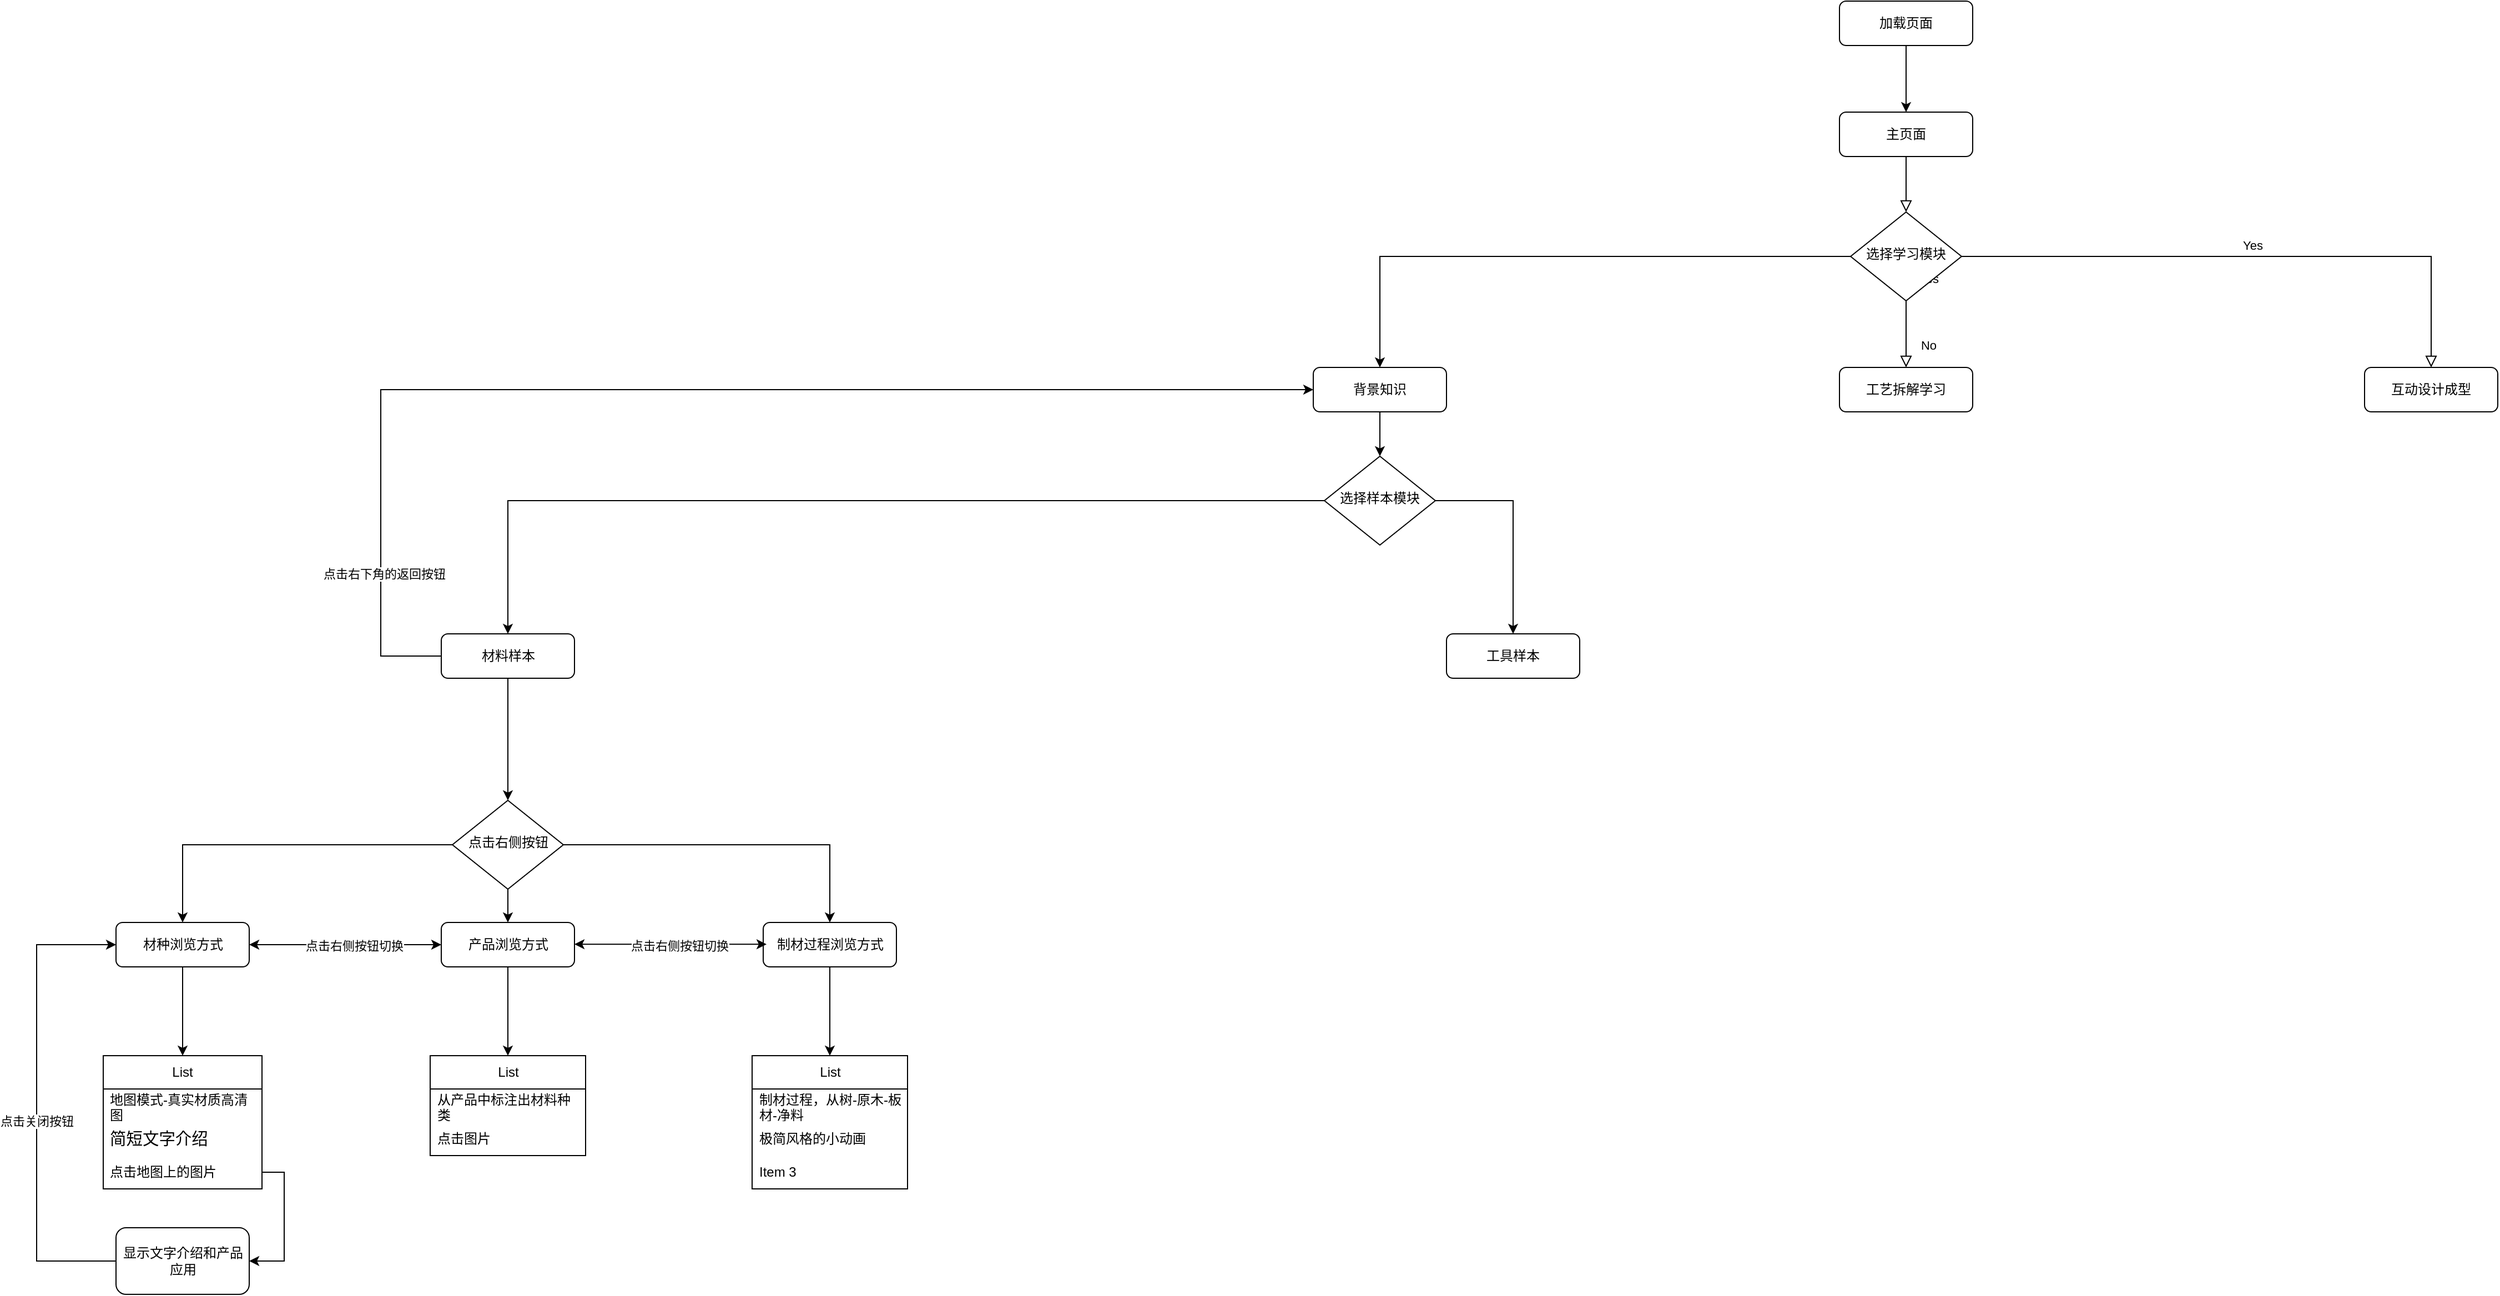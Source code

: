 <mxfile version="21.3.8" type="github">
  <diagram id="C5RBs43oDa-KdzZeNtuy" name="Page-1">
    <mxGraphModel dx="3054" dy="1964" grid="1" gridSize="10" guides="1" tooltips="1" connect="1" arrows="1" fold="1" page="1" pageScale="1" pageWidth="827" pageHeight="1169" math="0" shadow="0">
      <root>
        <mxCell id="WIyWlLk6GJQsqaUBKTNV-0" />
        <mxCell id="WIyWlLk6GJQsqaUBKTNV-1" parent="WIyWlLk6GJQsqaUBKTNV-0" />
        <mxCell id="WIyWlLk6GJQsqaUBKTNV-2" value="" style="rounded=0;html=1;jettySize=auto;orthogonalLoop=1;fontSize=11;endArrow=block;endFill=0;endSize=8;strokeWidth=1;shadow=0;labelBackgroundColor=none;edgeStyle=orthogonalEdgeStyle;" parent="WIyWlLk6GJQsqaUBKTNV-1" source="WIyWlLk6GJQsqaUBKTNV-3" edge="1">
          <mxGeometry relative="1" as="geometry">
            <mxPoint x="414" y="180" as="targetPoint" />
          </mxGeometry>
        </mxCell>
        <mxCell id="WIyWlLk6GJQsqaUBKTNV-3" value="主页面" style="rounded=1;whiteSpace=wrap;html=1;fontSize=12;glass=0;strokeWidth=1;shadow=0;" parent="WIyWlLk6GJQsqaUBKTNV-1" vertex="1">
          <mxGeometry x="354" y="90" width="120" height="40" as="geometry" />
        </mxCell>
        <mxCell id="WIyWlLk6GJQsqaUBKTNV-4" value="Yes" style="rounded=0;html=1;jettySize=auto;orthogonalLoop=1;fontSize=11;endArrow=block;endFill=0;endSize=8;strokeWidth=1;shadow=0;labelBackgroundColor=none;edgeStyle=orthogonalEdgeStyle;" parent="WIyWlLk6GJQsqaUBKTNV-1" target="WIyWlLk6GJQsqaUBKTNV-10" edge="1">
          <mxGeometry y="20" relative="1" as="geometry">
            <mxPoint as="offset" />
            <mxPoint x="414" y="260" as="sourcePoint" />
          </mxGeometry>
        </mxCell>
        <mxCell id="WIyWlLk6GJQsqaUBKTNV-8" value="No" style="rounded=0;html=1;jettySize=auto;orthogonalLoop=1;fontSize=11;endArrow=block;endFill=0;endSize=8;strokeWidth=1;shadow=0;labelBackgroundColor=none;edgeStyle=orthogonalEdgeStyle;" parent="WIyWlLk6GJQsqaUBKTNV-1" source="WIyWlLk6GJQsqaUBKTNV-10" target="WIyWlLk6GJQsqaUBKTNV-11" edge="1">
          <mxGeometry x="0.333" y="20" relative="1" as="geometry">
            <mxPoint as="offset" />
          </mxGeometry>
        </mxCell>
        <mxCell id="WIyWlLk6GJQsqaUBKTNV-9" value="Yes" style="edgeStyle=orthogonalEdgeStyle;rounded=0;html=1;jettySize=auto;orthogonalLoop=1;fontSize=11;endArrow=block;endFill=0;endSize=8;strokeWidth=1;shadow=0;labelBackgroundColor=none;" parent="WIyWlLk6GJQsqaUBKTNV-1" source="WIyWlLk6GJQsqaUBKTNV-10" target="WIyWlLk6GJQsqaUBKTNV-12" edge="1">
          <mxGeometry y="10" relative="1" as="geometry">
            <mxPoint as="offset" />
          </mxGeometry>
        </mxCell>
        <mxCell id="UJGWhKWExuoxYXBUKeyZ-4" style="edgeStyle=orthogonalEdgeStyle;rounded=0;orthogonalLoop=1;jettySize=auto;html=1;" edge="1" parent="WIyWlLk6GJQsqaUBKTNV-1" source="WIyWlLk6GJQsqaUBKTNV-10" target="UJGWhKWExuoxYXBUKeyZ-3">
          <mxGeometry relative="1" as="geometry" />
        </mxCell>
        <mxCell id="WIyWlLk6GJQsqaUBKTNV-10" value="选择学习模块" style="rhombus;whiteSpace=wrap;html=1;shadow=0;fontFamily=Helvetica;fontSize=12;align=center;strokeWidth=1;spacing=6;spacingTop=-4;" parent="WIyWlLk6GJQsqaUBKTNV-1" vertex="1">
          <mxGeometry x="364" y="180" width="100" height="80" as="geometry" />
        </mxCell>
        <mxCell id="WIyWlLk6GJQsqaUBKTNV-11" value="工艺拆解学习" style="rounded=1;whiteSpace=wrap;html=1;fontSize=12;glass=0;strokeWidth=1;shadow=0;" parent="WIyWlLk6GJQsqaUBKTNV-1" vertex="1">
          <mxGeometry x="354" y="320" width="120" height="40" as="geometry" />
        </mxCell>
        <mxCell id="WIyWlLk6GJQsqaUBKTNV-12" value="互动设计成型" style="rounded=1;whiteSpace=wrap;html=1;fontSize=12;glass=0;strokeWidth=1;shadow=0;" parent="WIyWlLk6GJQsqaUBKTNV-1" vertex="1">
          <mxGeometry x="827" y="320" width="120" height="40" as="geometry" />
        </mxCell>
        <mxCell id="UJGWhKWExuoxYXBUKeyZ-1" style="edgeStyle=orthogonalEdgeStyle;rounded=0;orthogonalLoop=1;jettySize=auto;html=1;" edge="1" parent="WIyWlLk6GJQsqaUBKTNV-1" source="UJGWhKWExuoxYXBUKeyZ-0" target="WIyWlLk6GJQsqaUBKTNV-3">
          <mxGeometry relative="1" as="geometry" />
        </mxCell>
        <mxCell id="UJGWhKWExuoxYXBUKeyZ-0" value="加载页面" style="rounded=1;whiteSpace=wrap;html=1;fontSize=12;glass=0;strokeWidth=1;shadow=0;" vertex="1" parent="WIyWlLk6GJQsqaUBKTNV-1">
          <mxGeometry x="354" y="-10" width="120" height="40" as="geometry" />
        </mxCell>
        <mxCell id="UJGWhKWExuoxYXBUKeyZ-77" value="" style="edgeStyle=orthogonalEdgeStyle;rounded=0;orthogonalLoop=1;jettySize=auto;html=1;" edge="1" parent="WIyWlLk6GJQsqaUBKTNV-1" source="UJGWhKWExuoxYXBUKeyZ-3" target="UJGWhKWExuoxYXBUKeyZ-5">
          <mxGeometry relative="1" as="geometry" />
        </mxCell>
        <mxCell id="UJGWhKWExuoxYXBUKeyZ-3" value="背景知识" style="rounded=1;whiteSpace=wrap;html=1;fontSize=12;glass=0;strokeWidth=1;shadow=0;" vertex="1" parent="WIyWlLk6GJQsqaUBKTNV-1">
          <mxGeometry x="-120" y="320" width="120" height="40" as="geometry" />
        </mxCell>
        <mxCell id="UJGWhKWExuoxYXBUKeyZ-8" style="edgeStyle=orthogonalEdgeStyle;rounded=0;orthogonalLoop=1;jettySize=auto;html=1;exitX=0;exitY=0.5;exitDx=0;exitDy=0;" edge="1" parent="WIyWlLk6GJQsqaUBKTNV-1" source="UJGWhKWExuoxYXBUKeyZ-5" target="UJGWhKWExuoxYXBUKeyZ-6">
          <mxGeometry relative="1" as="geometry" />
        </mxCell>
        <mxCell id="UJGWhKWExuoxYXBUKeyZ-9" style="edgeStyle=orthogonalEdgeStyle;rounded=0;orthogonalLoop=1;jettySize=auto;html=1;exitX=1;exitY=0.5;exitDx=0;exitDy=0;" edge="1" parent="WIyWlLk6GJQsqaUBKTNV-1" source="UJGWhKWExuoxYXBUKeyZ-5" target="UJGWhKWExuoxYXBUKeyZ-7">
          <mxGeometry relative="1" as="geometry" />
        </mxCell>
        <mxCell id="UJGWhKWExuoxYXBUKeyZ-5" value="选择样本模块" style="rhombus;whiteSpace=wrap;html=1;shadow=0;fontFamily=Helvetica;fontSize=12;align=center;strokeWidth=1;spacing=6;spacingTop=-4;" vertex="1" parent="WIyWlLk6GJQsqaUBKTNV-1">
          <mxGeometry x="-110" y="400" width="100" height="80" as="geometry" />
        </mxCell>
        <mxCell id="UJGWhKWExuoxYXBUKeyZ-78" style="edgeStyle=orthogonalEdgeStyle;rounded=0;orthogonalLoop=1;jettySize=auto;html=1;entryX=0;entryY=0.5;entryDx=0;entryDy=0;" edge="1" parent="WIyWlLk6GJQsqaUBKTNV-1" source="UJGWhKWExuoxYXBUKeyZ-6" target="UJGWhKWExuoxYXBUKeyZ-3">
          <mxGeometry relative="1" as="geometry">
            <mxPoint x="-1000" y="340" as="targetPoint" />
            <Array as="points">
              <mxPoint x="-960" y="580" />
              <mxPoint x="-960" y="340" />
            </Array>
          </mxGeometry>
        </mxCell>
        <mxCell id="UJGWhKWExuoxYXBUKeyZ-79" value="点击右下角的返回按钮" style="edgeLabel;html=1;align=center;verticalAlign=middle;resizable=0;points=[];" vertex="1" connectable="0" parent="UJGWhKWExuoxYXBUKeyZ-78">
          <mxGeometry x="-0.775" y="-3" relative="1" as="geometry">
            <mxPoint y="-1" as="offset" />
          </mxGeometry>
        </mxCell>
        <mxCell id="UJGWhKWExuoxYXBUKeyZ-92" style="edgeStyle=orthogonalEdgeStyle;rounded=0;orthogonalLoop=1;jettySize=auto;html=1;exitX=0.5;exitY=1;exitDx=0;exitDy=0;" edge="1" parent="WIyWlLk6GJQsqaUBKTNV-1" source="UJGWhKWExuoxYXBUKeyZ-6" target="UJGWhKWExuoxYXBUKeyZ-10">
          <mxGeometry relative="1" as="geometry" />
        </mxCell>
        <mxCell id="UJGWhKWExuoxYXBUKeyZ-6" value="材料样本" style="rounded=1;whiteSpace=wrap;html=1;fontSize=12;glass=0;strokeWidth=1;shadow=0;" vertex="1" parent="WIyWlLk6GJQsqaUBKTNV-1">
          <mxGeometry x="-905.5" y="560" width="120" height="40" as="geometry" />
        </mxCell>
        <mxCell id="UJGWhKWExuoxYXBUKeyZ-7" value="工具样本" style="rounded=1;whiteSpace=wrap;html=1;fontSize=12;glass=0;strokeWidth=1;shadow=0;" vertex="1" parent="WIyWlLk6GJQsqaUBKTNV-1">
          <mxGeometry y="560" width="120" height="40" as="geometry" />
        </mxCell>
        <mxCell id="UJGWhKWExuoxYXBUKeyZ-17" style="edgeStyle=orthogonalEdgeStyle;rounded=0;orthogonalLoop=1;jettySize=auto;html=1;exitX=0.5;exitY=1;exitDx=0;exitDy=0;" edge="1" parent="WIyWlLk6GJQsqaUBKTNV-1" source="UJGWhKWExuoxYXBUKeyZ-10" target="UJGWhKWExuoxYXBUKeyZ-15">
          <mxGeometry relative="1" as="geometry" />
        </mxCell>
        <mxCell id="UJGWhKWExuoxYXBUKeyZ-18" style="edgeStyle=orthogonalEdgeStyle;rounded=0;orthogonalLoop=1;jettySize=auto;html=1;exitX=1;exitY=0.5;exitDx=0;exitDy=0;" edge="1" parent="WIyWlLk6GJQsqaUBKTNV-1" source="UJGWhKWExuoxYXBUKeyZ-10" target="UJGWhKWExuoxYXBUKeyZ-16">
          <mxGeometry relative="1" as="geometry" />
        </mxCell>
        <mxCell id="UJGWhKWExuoxYXBUKeyZ-19" style="edgeStyle=orthogonalEdgeStyle;rounded=0;orthogonalLoop=1;jettySize=auto;html=1;exitX=0;exitY=0.5;exitDx=0;exitDy=0;" edge="1" parent="WIyWlLk6GJQsqaUBKTNV-1" source="UJGWhKWExuoxYXBUKeyZ-10" target="UJGWhKWExuoxYXBUKeyZ-11">
          <mxGeometry relative="1" as="geometry" />
        </mxCell>
        <mxCell id="UJGWhKWExuoxYXBUKeyZ-10" value="点击右侧按钮" style="rhombus;whiteSpace=wrap;html=1;shadow=0;fontFamily=Helvetica;fontSize=12;align=center;strokeWidth=1;spacing=6;spacingTop=-4;" vertex="1" parent="WIyWlLk6GJQsqaUBKTNV-1">
          <mxGeometry x="-895.5" y="710" width="100" height="80" as="geometry" />
        </mxCell>
        <mxCell id="UJGWhKWExuoxYXBUKeyZ-65" style="edgeStyle=orthogonalEdgeStyle;rounded=0;orthogonalLoop=1;jettySize=auto;html=1;entryX=0.5;entryY=0;entryDx=0;entryDy=0;" edge="1" parent="WIyWlLk6GJQsqaUBKTNV-1" source="UJGWhKWExuoxYXBUKeyZ-11" target="UJGWhKWExuoxYXBUKeyZ-60">
          <mxGeometry relative="1" as="geometry" />
        </mxCell>
        <mxCell id="UJGWhKWExuoxYXBUKeyZ-11" value="材种浏览方式" style="rounded=1;whiteSpace=wrap;html=1;fontSize=12;glass=0;strokeWidth=1;shadow=0;" vertex="1" parent="WIyWlLk6GJQsqaUBKTNV-1">
          <mxGeometry x="-1198.5" y="820" width="120" height="40" as="geometry" />
        </mxCell>
        <mxCell id="UJGWhKWExuoxYXBUKeyZ-76" style="edgeStyle=orthogonalEdgeStyle;rounded=0;orthogonalLoop=1;jettySize=auto;html=1;" edge="1" parent="WIyWlLk6GJQsqaUBKTNV-1" source="UJGWhKWExuoxYXBUKeyZ-15" target="UJGWhKWExuoxYXBUKeyZ-66">
          <mxGeometry relative="1" as="geometry" />
        </mxCell>
        <mxCell id="UJGWhKWExuoxYXBUKeyZ-15" value="产品浏览方式" style="rounded=1;whiteSpace=wrap;html=1;fontSize=12;glass=0;strokeWidth=1;shadow=0;" vertex="1" parent="WIyWlLk6GJQsqaUBKTNV-1">
          <mxGeometry x="-905.5" y="820" width="120" height="40" as="geometry" />
        </mxCell>
        <mxCell id="UJGWhKWExuoxYXBUKeyZ-75" style="edgeStyle=orthogonalEdgeStyle;rounded=0;orthogonalLoop=1;jettySize=auto;html=1;" edge="1" parent="WIyWlLk6GJQsqaUBKTNV-1" source="UJGWhKWExuoxYXBUKeyZ-16" target="UJGWhKWExuoxYXBUKeyZ-71">
          <mxGeometry relative="1" as="geometry" />
        </mxCell>
        <mxCell id="UJGWhKWExuoxYXBUKeyZ-16" value="制材过程浏览方式" style="rounded=1;whiteSpace=wrap;html=1;fontSize=12;glass=0;strokeWidth=1;shadow=0;" vertex="1" parent="WIyWlLk6GJQsqaUBKTNV-1">
          <mxGeometry x="-615.5" y="820" width="120" height="40" as="geometry" />
        </mxCell>
        <mxCell id="UJGWhKWExuoxYXBUKeyZ-34" value="" style="endArrow=classic;startArrow=classic;html=1;rounded=0;entryX=0;entryY=0.5;entryDx=0;entryDy=0;exitX=1;exitY=0.5;exitDx=0;exitDy=0;" edge="1" parent="WIyWlLk6GJQsqaUBKTNV-1" source="UJGWhKWExuoxYXBUKeyZ-11" target="UJGWhKWExuoxYXBUKeyZ-15">
          <mxGeometry width="50" height="50" relative="1" as="geometry">
            <mxPoint x="-985.5" y="865" as="sourcePoint" />
            <mxPoint x="-935.5" y="815" as="targetPoint" />
          </mxGeometry>
        </mxCell>
        <mxCell id="UJGWhKWExuoxYXBUKeyZ-38" value="点击右侧按钮切换" style="edgeLabel;html=1;align=center;verticalAlign=middle;resizable=0;points=[];" vertex="1" connectable="0" parent="UJGWhKWExuoxYXBUKeyZ-34">
          <mxGeometry x="0.093" y="-1" relative="1" as="geometry">
            <mxPoint as="offset" />
          </mxGeometry>
        </mxCell>
        <mxCell id="UJGWhKWExuoxYXBUKeyZ-39" value="" style="endArrow=classic;startArrow=classic;html=1;rounded=0;entryX=0;entryY=0.5;entryDx=0;entryDy=0;exitX=1;exitY=0.5;exitDx=0;exitDy=0;" edge="1" parent="WIyWlLk6GJQsqaUBKTNV-1">
          <mxGeometry width="50" height="50" relative="1" as="geometry">
            <mxPoint x="-785.5" y="839.63" as="sourcePoint" />
            <mxPoint x="-612.5" y="839.63" as="targetPoint" />
          </mxGeometry>
        </mxCell>
        <mxCell id="UJGWhKWExuoxYXBUKeyZ-40" value="点击右侧按钮切换" style="edgeLabel;html=1;align=center;verticalAlign=middle;resizable=0;points=[];" vertex="1" connectable="0" parent="UJGWhKWExuoxYXBUKeyZ-39">
          <mxGeometry x="0.093" y="-1" relative="1" as="geometry">
            <mxPoint as="offset" />
          </mxGeometry>
        </mxCell>
        <mxCell id="UJGWhKWExuoxYXBUKeyZ-60" value="List" style="swimlane;fontStyle=0;childLayout=stackLayout;horizontal=1;startSize=30;horizontalStack=0;resizeParent=1;resizeParentMax=0;resizeLast=0;collapsible=1;marginBottom=0;whiteSpace=wrap;html=1;" vertex="1" parent="WIyWlLk6GJQsqaUBKTNV-1">
          <mxGeometry x="-1210" y="940" width="143" height="120" as="geometry" />
        </mxCell>
        <mxCell id="UJGWhKWExuoxYXBUKeyZ-61" value="&lt;div&gt;地图模式-真实材质高清图&lt;/div&gt;" style="text;strokeColor=none;fillColor=none;align=left;verticalAlign=middle;spacingLeft=4;spacingRight=4;overflow=hidden;points=[[0,0.5],[1,0.5]];portConstraint=eastwest;rotatable=0;whiteSpace=wrap;html=1;" vertex="1" parent="UJGWhKWExuoxYXBUKeyZ-60">
          <mxGeometry y="30" width="143" height="30" as="geometry" />
        </mxCell>
        <mxCell id="UJGWhKWExuoxYXBUKeyZ-62" value="&lt;div&gt;&lt;span style=&quot;font-family: 等线; font-size: 11.062pt; background-color: initial;&quot;&gt;简短文字介绍&lt;/span&gt;&lt;br&gt;&lt;/div&gt;" style="text;strokeColor=none;fillColor=none;align=left;verticalAlign=middle;spacingLeft=4;spacingRight=4;overflow=hidden;points=[[0,0.5],[1,0.5]];portConstraint=eastwest;rotatable=0;whiteSpace=wrap;html=1;" vertex="1" parent="UJGWhKWExuoxYXBUKeyZ-60">
          <mxGeometry y="60" width="143" height="30" as="geometry" />
        </mxCell>
        <mxCell id="UJGWhKWExuoxYXBUKeyZ-63" value="&lt;div&gt;点击地图上的图片&lt;/div&gt;" style="text;strokeColor=none;fillColor=none;align=left;verticalAlign=middle;spacingLeft=4;spacingRight=4;overflow=hidden;points=[[0,0.5],[1,0.5]];portConstraint=eastwest;rotatable=0;whiteSpace=wrap;html=1;" vertex="1" parent="UJGWhKWExuoxYXBUKeyZ-60">
          <mxGeometry y="90" width="143" height="30" as="geometry" />
        </mxCell>
        <mxCell id="UJGWhKWExuoxYXBUKeyZ-66" value="List" style="swimlane;fontStyle=0;childLayout=stackLayout;horizontal=1;startSize=30;horizontalStack=0;resizeParent=1;resizeParentMax=0;resizeLast=0;collapsible=1;marginBottom=0;whiteSpace=wrap;html=1;" vertex="1" parent="WIyWlLk6GJQsqaUBKTNV-1">
          <mxGeometry x="-915.5" y="940" width="140" height="90" as="geometry" />
        </mxCell>
        <mxCell id="UJGWhKWExuoxYXBUKeyZ-67" value="&lt;div&gt;从产品中标注出材料种类&lt;/div&gt;" style="text;strokeColor=none;fillColor=none;align=left;verticalAlign=middle;spacingLeft=4;spacingRight=4;overflow=hidden;points=[[0,0.5],[1,0.5]];portConstraint=eastwest;rotatable=0;whiteSpace=wrap;html=1;" vertex="1" parent="UJGWhKWExuoxYXBUKeyZ-66">
          <mxGeometry y="30" width="140" height="30" as="geometry" />
        </mxCell>
        <mxCell id="UJGWhKWExuoxYXBUKeyZ-68" value="&lt;div&gt;点击图片&lt;/div&gt;" style="text;strokeColor=none;fillColor=none;align=left;verticalAlign=middle;spacingLeft=4;spacingRight=4;overflow=hidden;points=[[0,0.5],[1,0.5]];portConstraint=eastwest;rotatable=0;whiteSpace=wrap;html=1;" vertex="1" parent="UJGWhKWExuoxYXBUKeyZ-66">
          <mxGeometry y="60" width="140" height="30" as="geometry" />
        </mxCell>
        <mxCell id="UJGWhKWExuoxYXBUKeyZ-71" value="List" style="swimlane;fontStyle=0;childLayout=stackLayout;horizontal=1;startSize=30;horizontalStack=0;resizeParent=1;resizeParentMax=0;resizeLast=0;collapsible=1;marginBottom=0;whiteSpace=wrap;html=1;" vertex="1" parent="WIyWlLk6GJQsqaUBKTNV-1">
          <mxGeometry x="-625.5" y="940" width="140" height="120" as="geometry" />
        </mxCell>
        <mxCell id="UJGWhKWExuoxYXBUKeyZ-72" value="&lt;div&gt;制材过程，从树-原木-板材-净料&lt;/div&gt;" style="text;strokeColor=none;fillColor=none;align=left;verticalAlign=middle;spacingLeft=4;spacingRight=4;overflow=hidden;points=[[0,0.5],[1,0.5]];portConstraint=eastwest;rotatable=0;whiteSpace=wrap;html=1;" vertex="1" parent="UJGWhKWExuoxYXBUKeyZ-71">
          <mxGeometry y="30" width="140" height="30" as="geometry" />
        </mxCell>
        <mxCell id="UJGWhKWExuoxYXBUKeyZ-73" value="&lt;div&gt;极简风格的小动画&lt;/div&gt;" style="text;strokeColor=none;fillColor=none;align=left;verticalAlign=middle;spacingLeft=4;spacingRight=4;overflow=hidden;points=[[0,0.5],[1,0.5]];portConstraint=eastwest;rotatable=0;whiteSpace=wrap;html=1;" vertex="1" parent="UJGWhKWExuoxYXBUKeyZ-71">
          <mxGeometry y="60" width="140" height="30" as="geometry" />
        </mxCell>
        <mxCell id="UJGWhKWExuoxYXBUKeyZ-74" value="Item 3" style="text;strokeColor=none;fillColor=none;align=left;verticalAlign=middle;spacingLeft=4;spacingRight=4;overflow=hidden;points=[[0,0.5],[1,0.5]];portConstraint=eastwest;rotatable=0;whiteSpace=wrap;html=1;" vertex="1" parent="UJGWhKWExuoxYXBUKeyZ-71">
          <mxGeometry y="90" width="140" height="30" as="geometry" />
        </mxCell>
        <mxCell id="UJGWhKWExuoxYXBUKeyZ-90" style="edgeStyle=orthogonalEdgeStyle;rounded=0;orthogonalLoop=1;jettySize=auto;html=1;exitX=0;exitY=0.5;exitDx=0;exitDy=0;entryX=0;entryY=0.5;entryDx=0;entryDy=0;" edge="1" parent="WIyWlLk6GJQsqaUBKTNV-1" source="UJGWhKWExuoxYXBUKeyZ-86" target="UJGWhKWExuoxYXBUKeyZ-11">
          <mxGeometry relative="1" as="geometry">
            <Array as="points">
              <mxPoint x="-1270" y="1125" />
              <mxPoint x="-1270" y="840" />
            </Array>
          </mxGeometry>
        </mxCell>
        <mxCell id="UJGWhKWExuoxYXBUKeyZ-91" value="点击关闭按钮" style="edgeLabel;html=1;align=center;verticalAlign=middle;resizable=0;points=[];" vertex="1" connectable="0" parent="UJGWhKWExuoxYXBUKeyZ-90">
          <mxGeometry x="-0.076" relative="1" as="geometry">
            <mxPoint as="offset" />
          </mxGeometry>
        </mxCell>
        <mxCell id="UJGWhKWExuoxYXBUKeyZ-86" value="显示文字介绍和产品应用" style="rounded=1;whiteSpace=wrap;html=1;" vertex="1" parent="WIyWlLk6GJQsqaUBKTNV-1">
          <mxGeometry x="-1198.5" y="1095" width="120" height="60" as="geometry" />
        </mxCell>
        <mxCell id="UJGWhKWExuoxYXBUKeyZ-89" style="edgeStyle=orthogonalEdgeStyle;rounded=0;orthogonalLoop=1;jettySize=auto;html=1;exitX=1;exitY=0.5;exitDx=0;exitDy=0;entryX=1;entryY=0.5;entryDx=0;entryDy=0;" edge="1" parent="WIyWlLk6GJQsqaUBKTNV-1" source="UJGWhKWExuoxYXBUKeyZ-63" target="UJGWhKWExuoxYXBUKeyZ-86">
          <mxGeometry relative="1" as="geometry" />
        </mxCell>
      </root>
    </mxGraphModel>
  </diagram>
</mxfile>
